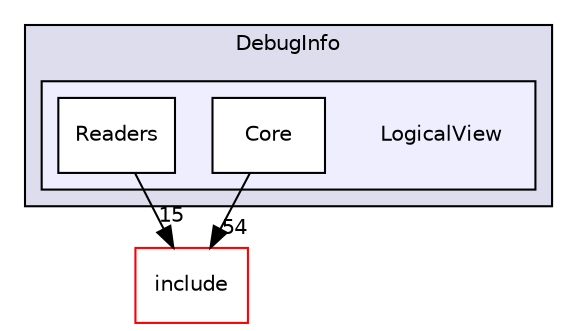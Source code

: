 digraph "lib/DebugInfo/LogicalView" {
  bgcolor=transparent;
  compound=true
  node [ fontsize="10", fontname="Helvetica"];
  edge [ labelfontsize="10", labelfontname="Helvetica"];
  subgraph clusterdir_fd055cdb294ed2abe541ad964f928ab2 {
    graph [ bgcolor="#ddddee", pencolor="black", label="DebugInfo" fontname="Helvetica", fontsize="10", URL="dir_fd055cdb294ed2abe541ad964f928ab2.html"]
  subgraph clusterdir_35726c853ff3be0c227effe88eaffdae {
    graph [ bgcolor="#eeeeff", pencolor="black", label="" URL="dir_35726c853ff3be0c227effe88eaffdae.html"];
    dir_35726c853ff3be0c227effe88eaffdae [shape=plaintext label="LogicalView"];
    dir_7dcc79f6b3198810fd9d53ec0de211b9 [shape=box label="Core" color="black" fillcolor="white" style="filled" URL="dir_7dcc79f6b3198810fd9d53ec0de211b9.html"];
    dir_5bb148124d8b33d05751c45d4bae076b [shape=box label="Readers" color="black" fillcolor="white" style="filled" URL="dir_5bb148124d8b33d05751c45d4bae076b.html"];
  }
  }
  dir_d44c64559bbebec7f509842c48db8b23 [shape=box label="include" color="red" URL="dir_d44c64559bbebec7f509842c48db8b23.html"];
  dir_7dcc79f6b3198810fd9d53ec0de211b9->dir_d44c64559bbebec7f509842c48db8b23 [headlabel="54", labeldistance=1.5 headhref="dir_000322_000001.html"];
  dir_5bb148124d8b33d05751c45d4bae076b->dir_d44c64559bbebec7f509842c48db8b23 [headlabel="15", labeldistance=1.5 headhref="dir_000323_000001.html"];
}
